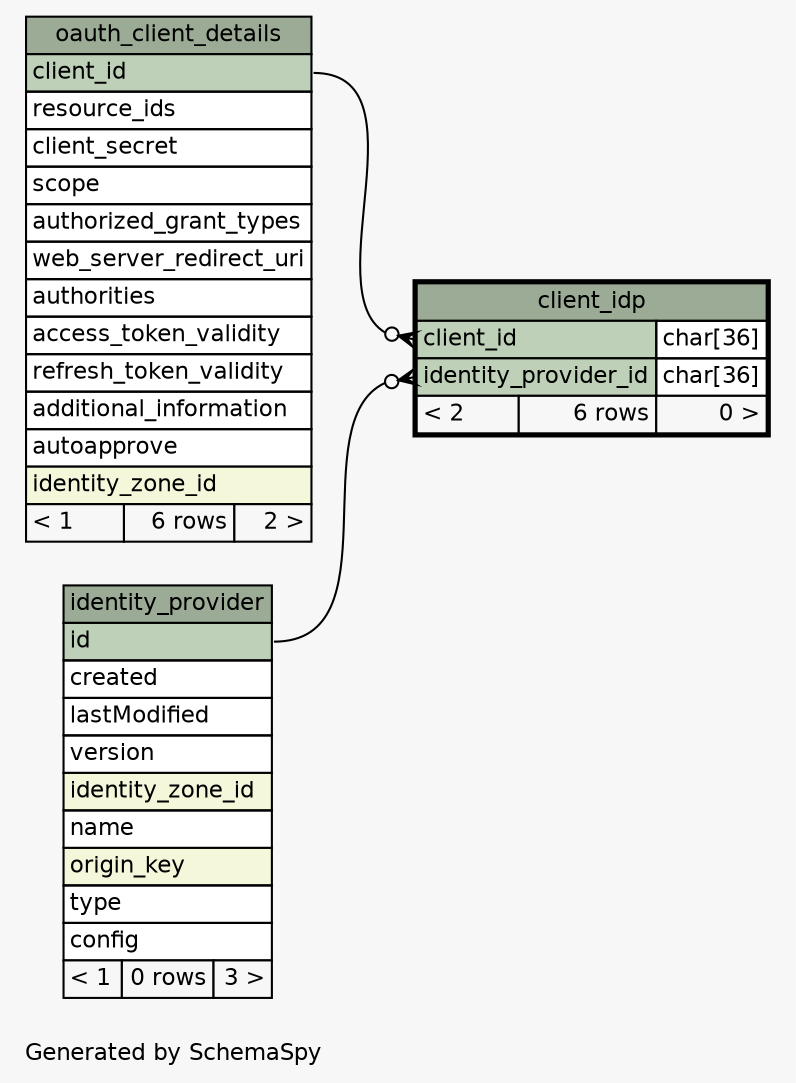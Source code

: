 // dot 2.36.0 on Mac OS X 10.9.2
// SchemaSpy rev 590
digraph "oneDegreeRelationshipsDiagram" {
  graph [
    rankdir="RL"
    bgcolor="#f7f7f7"
    label="\nGenerated by SchemaSpy"
    labeljust="l"
    nodesep="0.18"
    ranksep="0.46"
    fontname="Helvetica"
    fontsize="11"
  ];
  node [
    fontname="Helvetica"
    fontsize="11"
    shape="plaintext"
  ];
  edge [
    arrowsize="0.8"
  ];
  "client_idp":"client_id":w -> "oauth_client_details":"client_id":e [arrowhead=none dir=back arrowtail=crowodot];
  "client_idp":"identity_provider_id":w -> "identity_provider":"id":e [arrowhead=none dir=back arrowtail=crowodot];
  "client_idp" [
    label=<
    <TABLE BORDER="2" CELLBORDER="1" CELLSPACING="0" BGCOLOR="#ffffff">
      <TR><TD COLSPAN="3" BGCOLOR="#9bab96" ALIGN="CENTER">client_idp</TD></TR>
      <TR><TD PORT="client_id" COLSPAN="2" BGCOLOR="#bed1b8" ALIGN="LEFT">client_id</TD><TD PORT="client_id.type" ALIGN="LEFT">char[36]</TD></TR>
      <TR><TD PORT="identity_provider_id" COLSPAN="2" BGCOLOR="#bed1b8" ALIGN="LEFT">identity_provider_id</TD><TD PORT="identity_provider_id.type" ALIGN="LEFT">char[36]</TD></TR>
      <TR><TD ALIGN="LEFT" BGCOLOR="#f7f7f7">&lt; 2</TD><TD ALIGN="RIGHT" BGCOLOR="#f7f7f7">6 rows</TD><TD ALIGN="RIGHT" BGCOLOR="#f7f7f7">0 &gt;</TD></TR>
    </TABLE>>
    URL="client_idp.html"
    tooltip="client_idp"
  ];
  "identity_provider" [
    label=<
    <TABLE BORDER="0" CELLBORDER="1" CELLSPACING="0" BGCOLOR="#ffffff">
      <TR><TD COLSPAN="3" BGCOLOR="#9bab96" ALIGN="CENTER">identity_provider</TD></TR>
      <TR><TD PORT="id" COLSPAN="3" BGCOLOR="#bed1b8" ALIGN="LEFT">id</TD></TR>
      <TR><TD PORT="created" COLSPAN="3" ALIGN="LEFT">created</TD></TR>
      <TR><TD PORT="lastModified" COLSPAN="3" ALIGN="LEFT">lastModified</TD></TR>
      <TR><TD PORT="version" COLSPAN="3" ALIGN="LEFT">version</TD></TR>
      <TR><TD PORT="identity_zone_id" COLSPAN="3" BGCOLOR="#f4f7da" ALIGN="LEFT">identity_zone_id</TD></TR>
      <TR><TD PORT="name" COLSPAN="3" ALIGN="LEFT">name</TD></TR>
      <TR><TD PORT="origin_key" COLSPAN="3" BGCOLOR="#f4f7da" ALIGN="LEFT">origin_key</TD></TR>
      <TR><TD PORT="type" COLSPAN="3" ALIGN="LEFT">type</TD></TR>
      <TR><TD PORT="config" COLSPAN="3" ALIGN="LEFT">config</TD></TR>
      <TR><TD ALIGN="LEFT" BGCOLOR="#f7f7f7">&lt; 1</TD><TD ALIGN="RIGHT" BGCOLOR="#f7f7f7">0 rows</TD><TD ALIGN="RIGHT" BGCOLOR="#f7f7f7">3 &gt;</TD></TR>
    </TABLE>>
    URL="identity_provider.html"
    tooltip="identity_provider"
  ];
  "oauth_client_details" [
    label=<
    <TABLE BORDER="0" CELLBORDER="1" CELLSPACING="0" BGCOLOR="#ffffff">
      <TR><TD COLSPAN="3" BGCOLOR="#9bab96" ALIGN="CENTER">oauth_client_details</TD></TR>
      <TR><TD PORT="client_id" COLSPAN="3" BGCOLOR="#bed1b8" ALIGN="LEFT">client_id</TD></TR>
      <TR><TD PORT="resource_ids" COLSPAN="3" ALIGN="LEFT">resource_ids</TD></TR>
      <TR><TD PORT="client_secret" COLSPAN="3" ALIGN="LEFT">client_secret</TD></TR>
      <TR><TD PORT="scope" COLSPAN="3" ALIGN="LEFT">scope</TD></TR>
      <TR><TD PORT="authorized_grant_types" COLSPAN="3" ALIGN="LEFT">authorized_grant_types</TD></TR>
      <TR><TD PORT="web_server_redirect_uri" COLSPAN="3" ALIGN="LEFT">web_server_redirect_uri</TD></TR>
      <TR><TD PORT="authorities" COLSPAN="3" ALIGN="LEFT">authorities</TD></TR>
      <TR><TD PORT="access_token_validity" COLSPAN="3" ALIGN="LEFT">access_token_validity</TD></TR>
      <TR><TD PORT="refresh_token_validity" COLSPAN="3" ALIGN="LEFT">refresh_token_validity</TD></TR>
      <TR><TD PORT="additional_information" COLSPAN="3" ALIGN="LEFT">additional_information</TD></TR>
      <TR><TD PORT="autoapprove" COLSPAN="3" ALIGN="LEFT">autoapprove</TD></TR>
      <TR><TD PORT="identity_zone_id" COLSPAN="3" BGCOLOR="#f4f7da" ALIGN="LEFT">identity_zone_id</TD></TR>
      <TR><TD ALIGN="LEFT" BGCOLOR="#f7f7f7">&lt; 1</TD><TD ALIGN="RIGHT" BGCOLOR="#f7f7f7">6 rows</TD><TD ALIGN="RIGHT" BGCOLOR="#f7f7f7">2 &gt;</TD></TR>
    </TABLE>>
    URL="oauth_client_details.html"
    tooltip="oauth_client_details"
  ];
}
